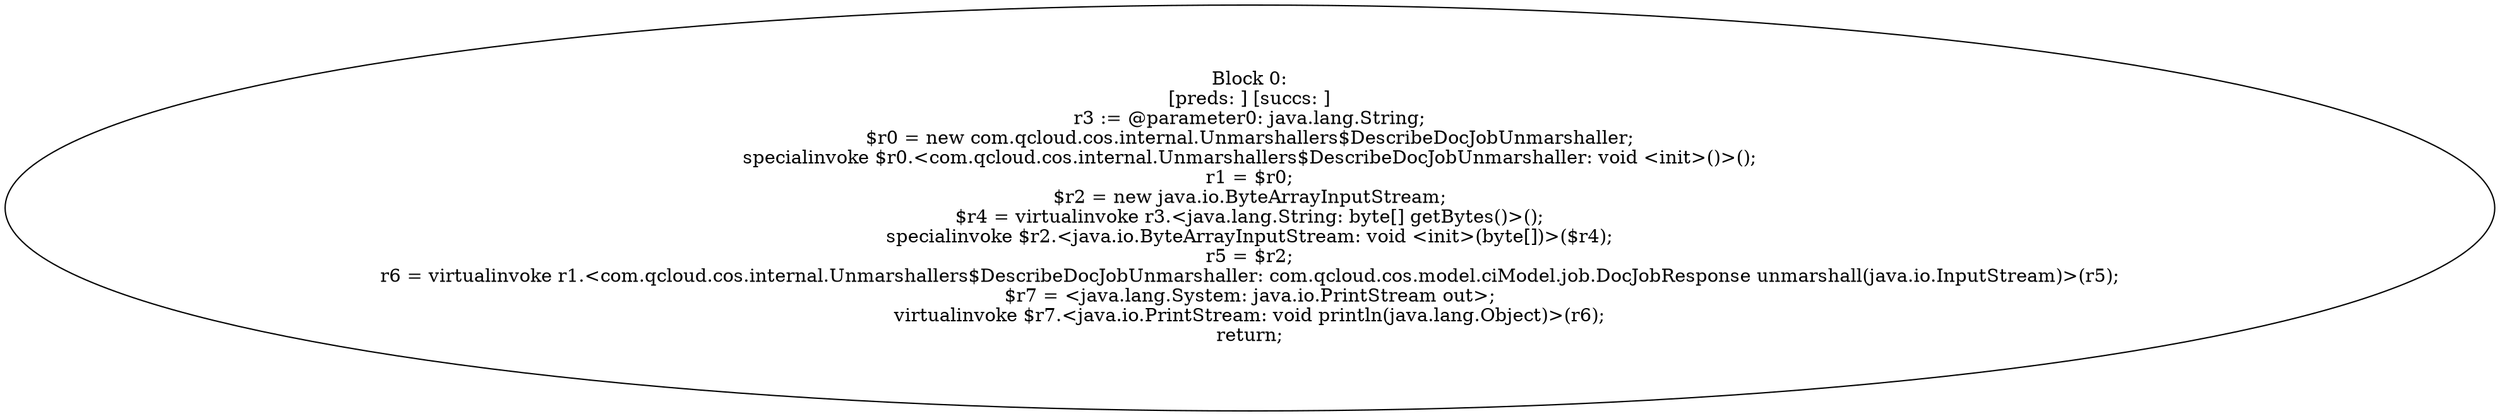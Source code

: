 digraph "unitGraph" {
    "Block 0:
[preds: ] [succs: ]
r3 := @parameter0: java.lang.String;
$r0 = new com.qcloud.cos.internal.Unmarshallers$DescribeDocJobUnmarshaller;
specialinvoke $r0.<com.qcloud.cos.internal.Unmarshallers$DescribeDocJobUnmarshaller: void <init>()>();
r1 = $r0;
$r2 = new java.io.ByteArrayInputStream;
$r4 = virtualinvoke r3.<java.lang.String: byte[] getBytes()>();
specialinvoke $r2.<java.io.ByteArrayInputStream: void <init>(byte[])>($r4);
r5 = $r2;
r6 = virtualinvoke r1.<com.qcloud.cos.internal.Unmarshallers$DescribeDocJobUnmarshaller: com.qcloud.cos.model.ciModel.job.DocJobResponse unmarshall(java.io.InputStream)>(r5);
$r7 = <java.lang.System: java.io.PrintStream out>;
virtualinvoke $r7.<java.io.PrintStream: void println(java.lang.Object)>(r6);
return;
"
}
